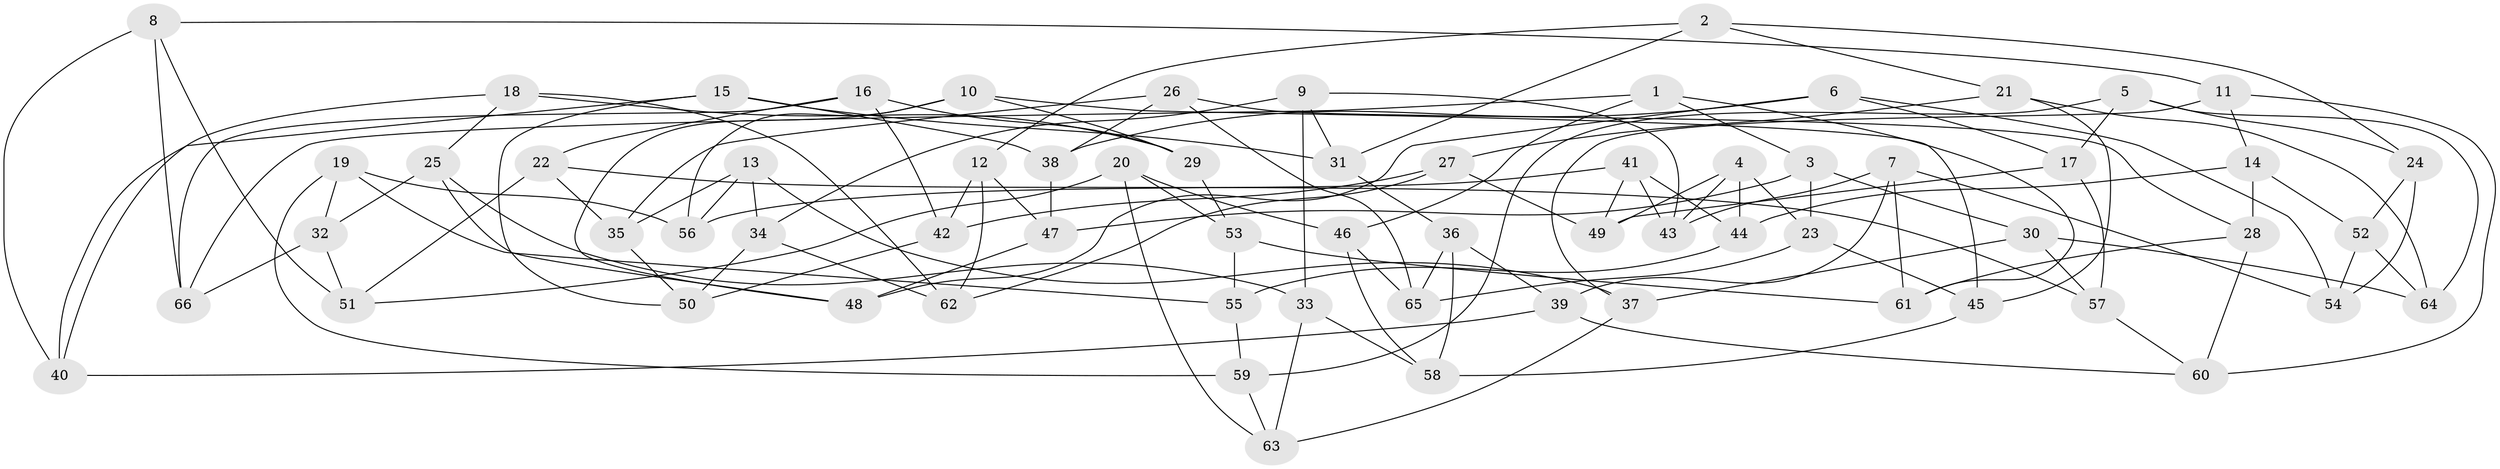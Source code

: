 // coarse degree distribution, {4: 0.8125, 9: 0.041666666666666664, 11: 0.041666666666666664, 5: 0.020833333333333332, 2: 0.020833333333333332, 3: 0.0625}
// Generated by graph-tools (version 1.1) at 2025/53/03/04/25 22:53:53]
// undirected, 66 vertices, 132 edges
graph export_dot {
  node [color=gray90,style=filled];
  1;
  2;
  3;
  4;
  5;
  6;
  7;
  8;
  9;
  10;
  11;
  12;
  13;
  14;
  15;
  16;
  17;
  18;
  19;
  20;
  21;
  22;
  23;
  24;
  25;
  26;
  27;
  28;
  29;
  30;
  31;
  32;
  33;
  34;
  35;
  36;
  37;
  38;
  39;
  40;
  41;
  42;
  43;
  44;
  45;
  46;
  47;
  48;
  49;
  50;
  51;
  52;
  53;
  54;
  55;
  56;
  57;
  58;
  59;
  60;
  61;
  62;
  63;
  64;
  65;
  66;
  1 -- 66;
  1 -- 46;
  1 -- 61;
  1 -- 3;
  2 -- 12;
  2 -- 21;
  2 -- 24;
  2 -- 31;
  3 -- 30;
  3 -- 47;
  3 -- 23;
  4 -- 49;
  4 -- 23;
  4 -- 43;
  4 -- 44;
  5 -- 59;
  5 -- 17;
  5 -- 64;
  5 -- 24;
  6 -- 17;
  6 -- 48;
  6 -- 54;
  6 -- 38;
  7 -- 61;
  7 -- 43;
  7 -- 39;
  7 -- 54;
  8 -- 51;
  8 -- 40;
  8 -- 66;
  8 -- 11;
  9 -- 34;
  9 -- 33;
  9 -- 31;
  9 -- 43;
  10 -- 56;
  10 -- 48;
  10 -- 45;
  10 -- 29;
  11 -- 37;
  11 -- 60;
  11 -- 14;
  12 -- 47;
  12 -- 42;
  12 -- 62;
  13 -- 56;
  13 -- 37;
  13 -- 35;
  13 -- 34;
  14 -- 52;
  14 -- 44;
  14 -- 28;
  15 -- 40;
  15 -- 38;
  15 -- 50;
  15 -- 31;
  16 -- 29;
  16 -- 42;
  16 -- 66;
  16 -- 22;
  17 -- 57;
  17 -- 49;
  18 -- 40;
  18 -- 62;
  18 -- 29;
  18 -- 25;
  19 -- 32;
  19 -- 56;
  19 -- 55;
  19 -- 59;
  20 -- 51;
  20 -- 63;
  20 -- 53;
  20 -- 46;
  21 -- 45;
  21 -- 64;
  21 -- 27;
  22 -- 57;
  22 -- 51;
  22 -- 35;
  23 -- 65;
  23 -- 45;
  24 -- 52;
  24 -- 54;
  25 -- 32;
  25 -- 48;
  25 -- 33;
  26 -- 65;
  26 -- 28;
  26 -- 38;
  26 -- 35;
  27 -- 62;
  27 -- 49;
  27 -- 42;
  28 -- 61;
  28 -- 60;
  29 -- 53;
  30 -- 37;
  30 -- 57;
  30 -- 64;
  31 -- 36;
  32 -- 66;
  32 -- 51;
  33 -- 63;
  33 -- 58;
  34 -- 62;
  34 -- 50;
  35 -- 50;
  36 -- 39;
  36 -- 65;
  36 -- 58;
  37 -- 63;
  38 -- 47;
  39 -- 40;
  39 -- 60;
  41 -- 56;
  41 -- 44;
  41 -- 43;
  41 -- 49;
  42 -- 50;
  44 -- 55;
  45 -- 58;
  46 -- 58;
  46 -- 65;
  47 -- 48;
  52 -- 64;
  52 -- 54;
  53 -- 55;
  53 -- 61;
  55 -- 59;
  57 -- 60;
  59 -- 63;
}

